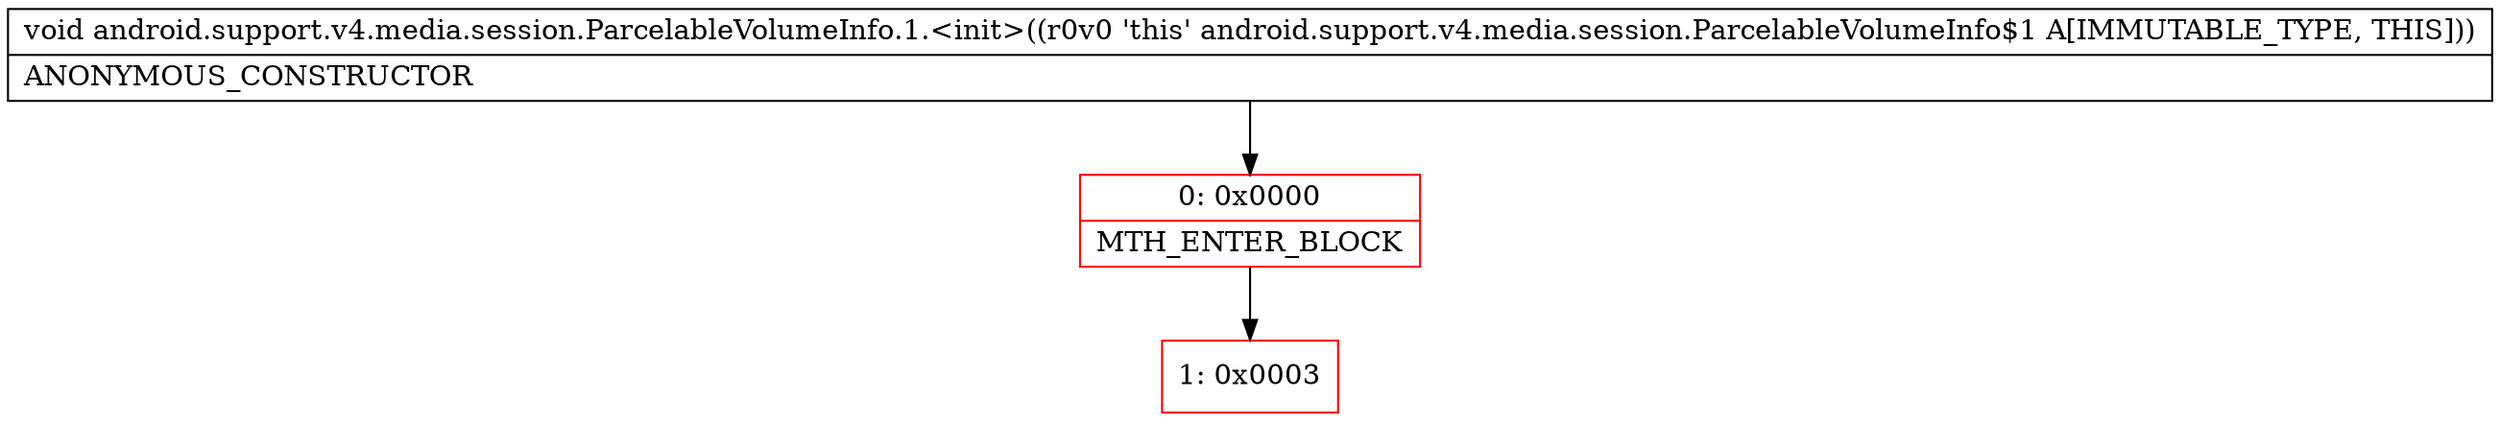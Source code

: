 digraph "CFG forandroid.support.v4.media.session.ParcelableVolumeInfo.1.\<init\>()V" {
subgraph cluster_Region_119853493 {
label = "R(0)";
node [shape=record,color=blue];
}
Node_0 [shape=record,color=red,label="{0\:\ 0x0000|MTH_ENTER_BLOCK\l}"];
Node_1 [shape=record,color=red,label="{1\:\ 0x0003}"];
MethodNode[shape=record,label="{void android.support.v4.media.session.ParcelableVolumeInfo.1.\<init\>((r0v0 'this' android.support.v4.media.session.ParcelableVolumeInfo$1 A[IMMUTABLE_TYPE, THIS]))  | ANONYMOUS_CONSTRUCTOR\l}"];
MethodNode -> Node_0;
Node_0 -> Node_1;
}

